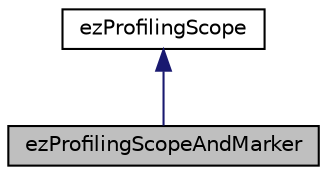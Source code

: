 digraph "ezProfilingScopeAndMarker"
{
 // LATEX_PDF_SIZE
  edge [fontname="Helvetica",fontsize="10",labelfontname="Helvetica",labelfontsize="10"];
  node [fontname="Helvetica",fontsize="10",shape=record];
  Node1 [label="ezProfilingScopeAndMarker",height=0.2,width=0.4,color="black", fillcolor="grey75", style="filled", fontcolor="black",tooltip="Sets profiling marker and GPU timings for the current scope."];
  Node2 -> Node1 [dir="back",color="midnightblue",fontsize="10",style="solid",fontname="Helvetica"];
  Node2 [label="ezProfilingScope",height=0.2,width=0.4,color="black", fillcolor="white", style="filled",URL="$d8/d69/classez_profiling_scope.htm",tooltip="This class encapsulates a profiling scope."];
}
